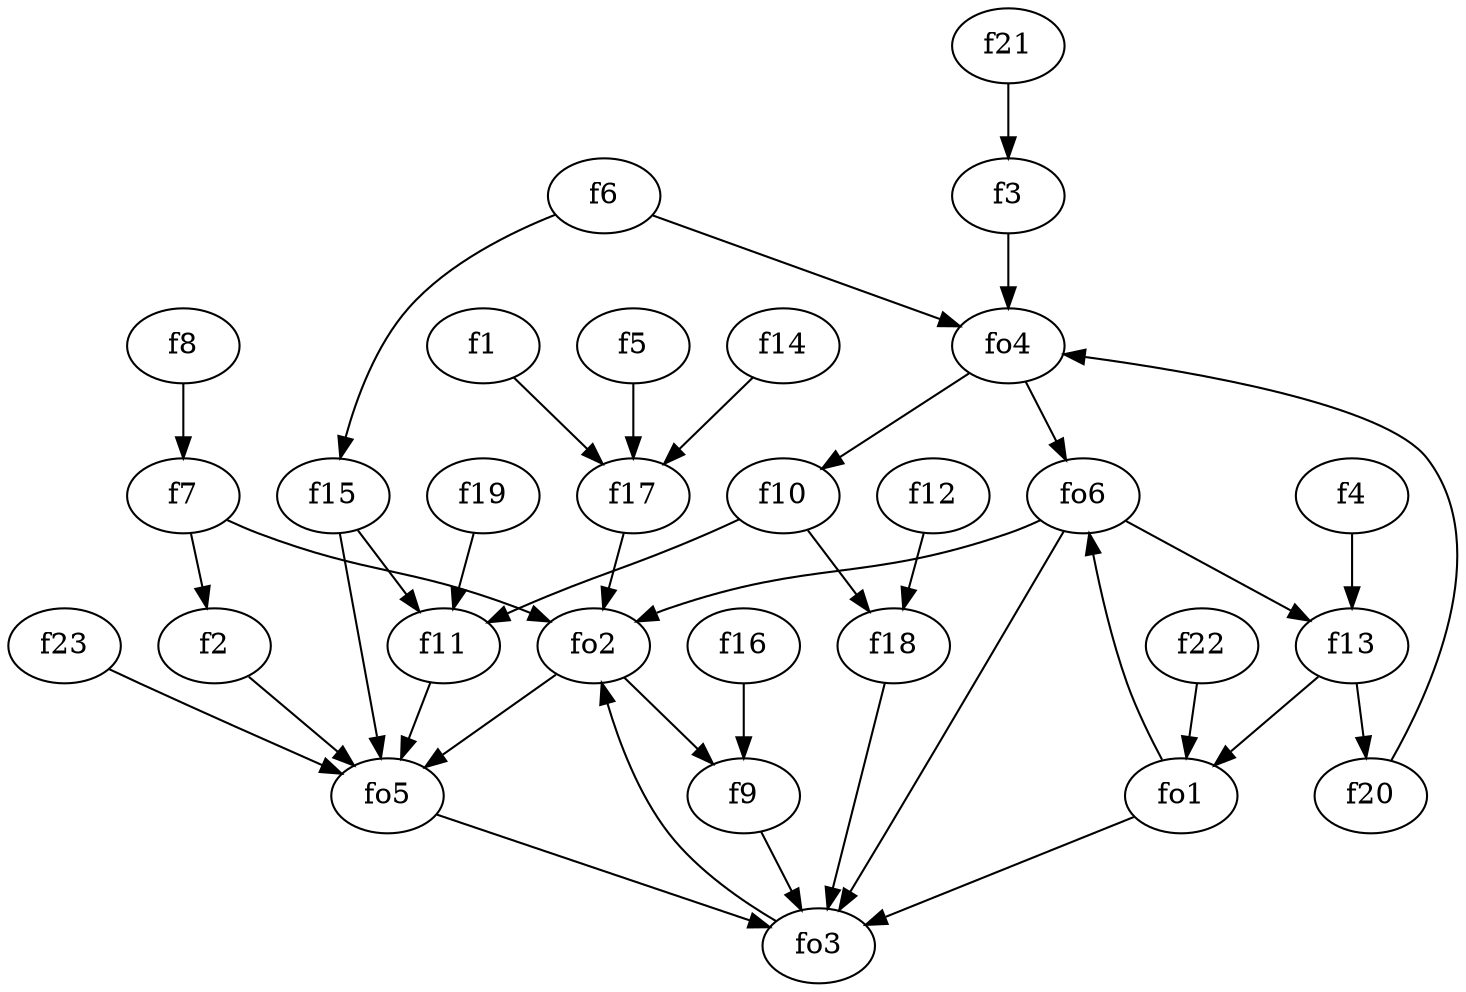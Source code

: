 strict digraph  {
f1;
f2;
f3;
f4;
f5;
f6;
f7;
f8;
f9;
f10;
f11;
f12;
f13;
f14;
f15;
f16;
f17;
f18;
f19;
f20;
f21;
f22;
f23;
fo1;
fo2;
fo3;
fo4;
fo5;
fo6;
f1 -> f17  [weight=2];
f2 -> fo5  [weight=2];
f3 -> fo4  [weight=2];
f4 -> f13  [weight=2];
f5 -> f17  [weight=2];
f6 -> fo4  [weight=2];
f6 -> f15  [weight=2];
f7 -> f2  [weight=2];
f7 -> fo2  [weight=2];
f8 -> f7  [weight=2];
f9 -> fo3  [weight=2];
f10 -> f18  [weight=2];
f10 -> f11  [weight=2];
f11 -> fo5  [weight=2];
f12 -> f18  [weight=2];
f13 -> fo1  [weight=2];
f13 -> f20  [weight=2];
f14 -> f17  [weight=2];
f15 -> fo5  [weight=2];
f15 -> f11  [weight=2];
f16 -> f9  [weight=2];
f17 -> fo2  [weight=2];
f18 -> fo3  [weight=2];
f19 -> f11  [weight=2];
f20 -> fo4  [weight=2];
f21 -> f3  [weight=2];
f22 -> fo1  [weight=2];
f23 -> fo5  [weight=2];
fo1 -> fo6  [weight=2];
fo1 -> fo3  [weight=2];
fo2 -> fo5  [weight=2];
fo2 -> f9  [weight=2];
fo3 -> fo2  [weight=2];
fo4 -> f10  [weight=2];
fo4 -> fo6  [weight=2];
fo5 -> fo3  [weight=2];
fo6 -> f13  [weight=2];
fo6 -> fo2  [weight=2];
fo6 -> fo3  [weight=2];
}
